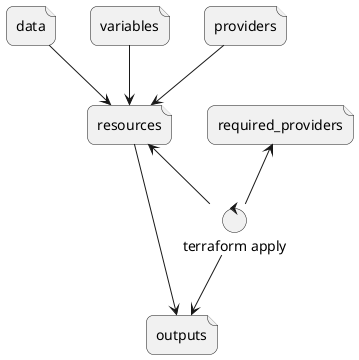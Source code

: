@startuml
skinparam roundCorner 15
file data as data
file required_providers as versions
file variables as variables
file resources as resources
file providers as providers
file outputs as outputs

control "terraform apply" as terraform_command

providers --> resources
variables --> resources
data --> resources
resources <-- terraform_command
versions <-- terraform_command

terraform_command --> outputs
resources --> outputs
@enduml
